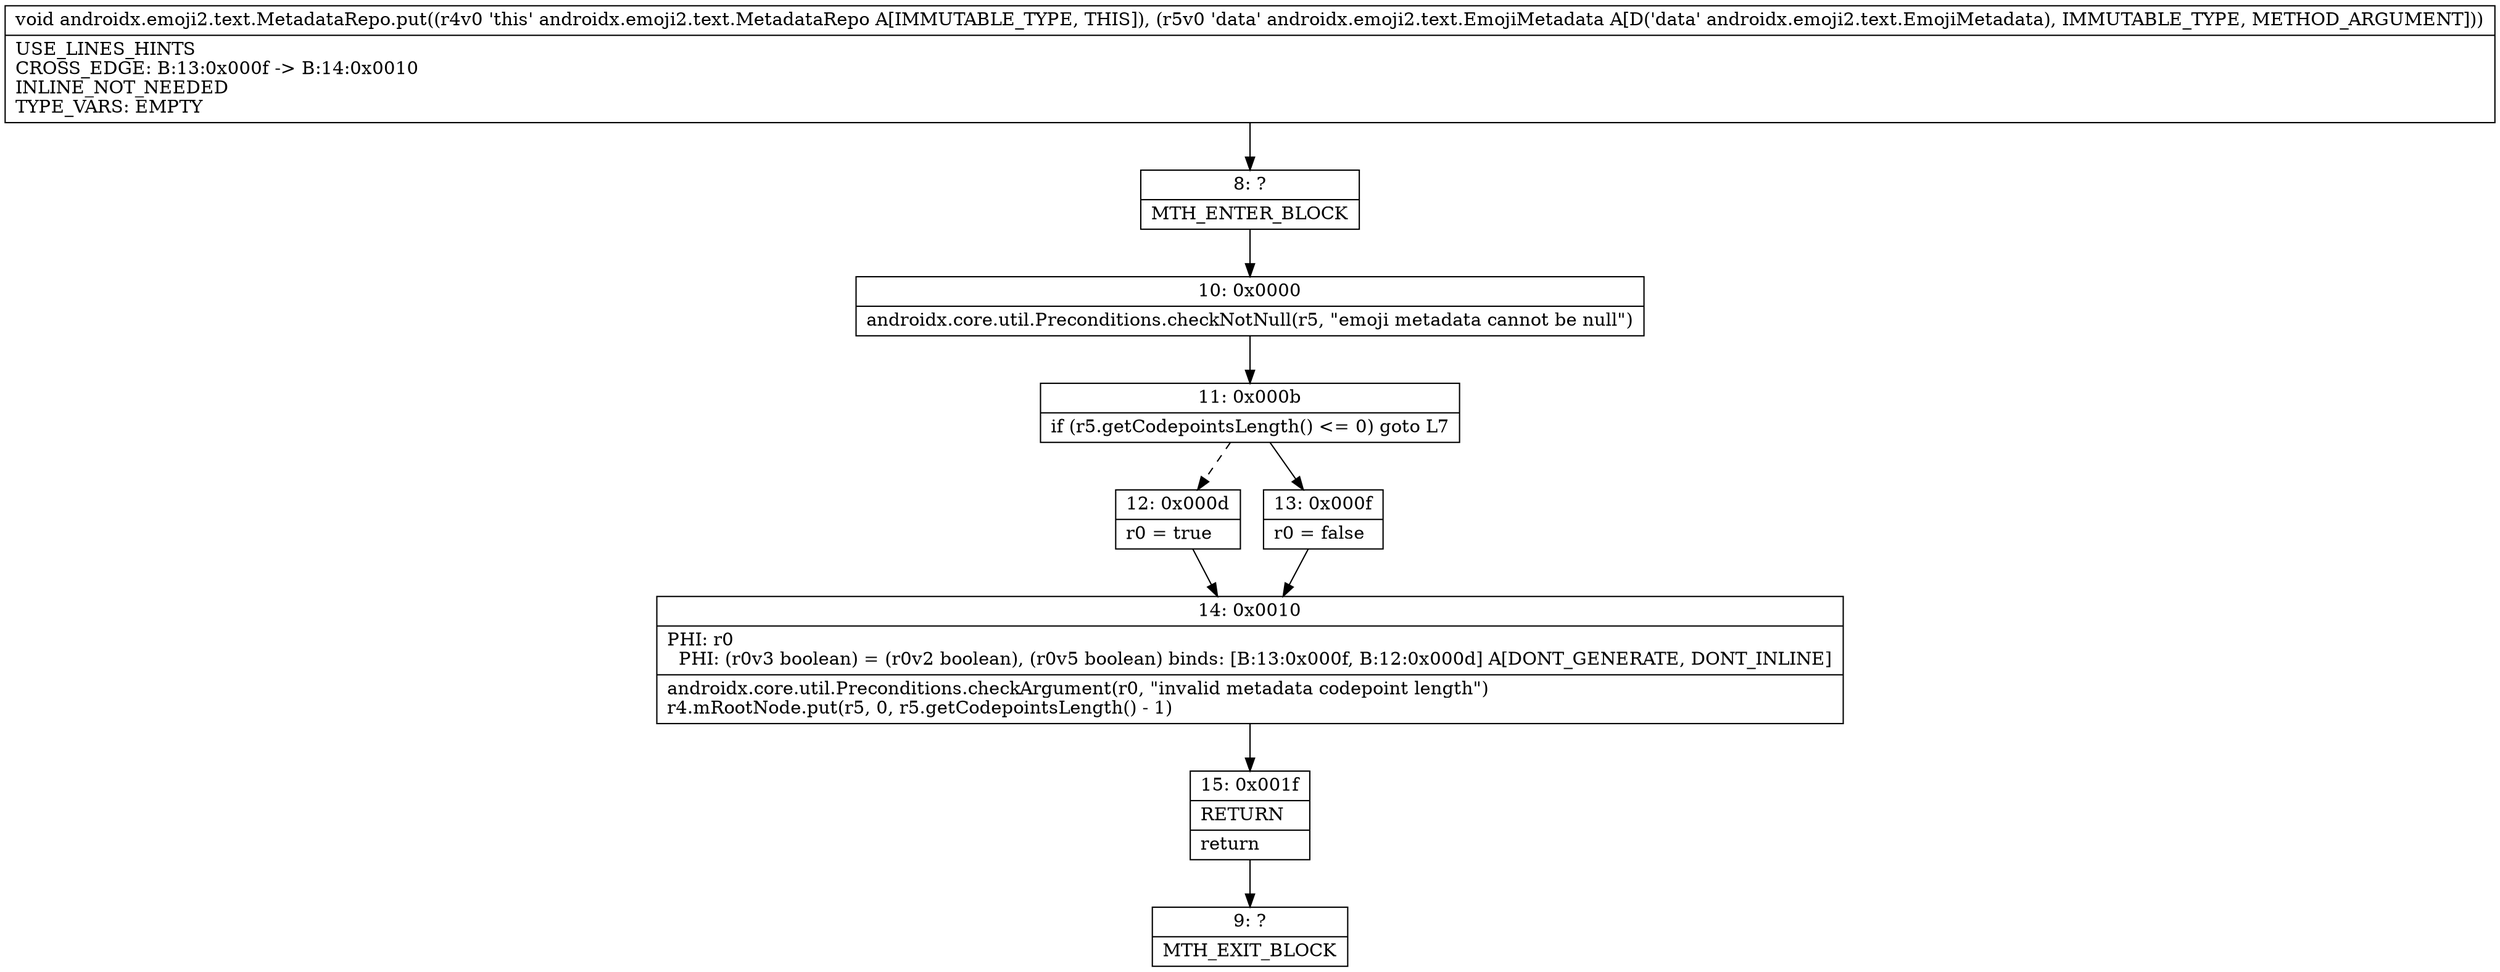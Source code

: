 digraph "CFG forandroidx.emoji2.text.MetadataRepo.put(Landroidx\/emoji2\/text\/EmojiMetadata;)V" {
Node_8 [shape=record,label="{8\:\ ?|MTH_ENTER_BLOCK\l}"];
Node_10 [shape=record,label="{10\:\ 0x0000|androidx.core.util.Preconditions.checkNotNull(r5, \"emoji metadata cannot be null\")\l}"];
Node_11 [shape=record,label="{11\:\ 0x000b|if (r5.getCodepointsLength() \<= 0) goto L7\l}"];
Node_12 [shape=record,label="{12\:\ 0x000d|r0 = true\l}"];
Node_14 [shape=record,label="{14\:\ 0x0010|PHI: r0 \l  PHI: (r0v3 boolean) = (r0v2 boolean), (r0v5 boolean) binds: [B:13:0x000f, B:12:0x000d] A[DONT_GENERATE, DONT_INLINE]\l|androidx.core.util.Preconditions.checkArgument(r0, \"invalid metadata codepoint length\")\lr4.mRootNode.put(r5, 0, r5.getCodepointsLength() \- 1)\l}"];
Node_15 [shape=record,label="{15\:\ 0x001f|RETURN\l|return\l}"];
Node_9 [shape=record,label="{9\:\ ?|MTH_EXIT_BLOCK\l}"];
Node_13 [shape=record,label="{13\:\ 0x000f|r0 = false\l}"];
MethodNode[shape=record,label="{void androidx.emoji2.text.MetadataRepo.put((r4v0 'this' androidx.emoji2.text.MetadataRepo A[IMMUTABLE_TYPE, THIS]), (r5v0 'data' androidx.emoji2.text.EmojiMetadata A[D('data' androidx.emoji2.text.EmojiMetadata), IMMUTABLE_TYPE, METHOD_ARGUMENT]))  | USE_LINES_HINTS\lCROSS_EDGE: B:13:0x000f \-\> B:14:0x0010\lINLINE_NOT_NEEDED\lTYPE_VARS: EMPTY\l}"];
MethodNode -> Node_8;Node_8 -> Node_10;
Node_10 -> Node_11;
Node_11 -> Node_12[style=dashed];
Node_11 -> Node_13;
Node_12 -> Node_14;
Node_14 -> Node_15;
Node_15 -> Node_9;
Node_13 -> Node_14;
}

